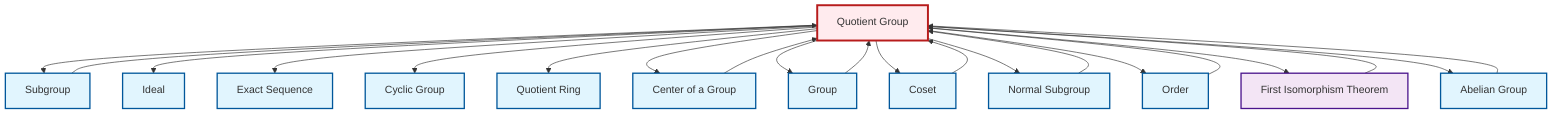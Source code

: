 graph TD
    classDef definition fill:#e1f5fe,stroke:#01579b,stroke-width:2px
    classDef theorem fill:#f3e5f5,stroke:#4a148c,stroke-width:2px
    classDef axiom fill:#fff3e0,stroke:#e65100,stroke-width:2px
    classDef example fill:#e8f5e9,stroke:#1b5e20,stroke-width:2px
    classDef current fill:#ffebee,stroke:#b71c1c,stroke-width:3px
    def-quotient-group["Quotient Group"]:::definition
    def-exact-sequence["Exact Sequence"]:::definition
    def-abelian-group["Abelian Group"]:::definition
    def-ideal["Ideal"]:::definition
    def-subgroup["Subgroup"]:::definition
    def-quotient-ring["Quotient Ring"]:::definition
    thm-first-isomorphism["First Isomorphism Theorem"]:::theorem
    def-coset["Coset"]:::definition
    def-normal-subgroup["Normal Subgroup"]:::definition
    def-center-of-group["Center of a Group"]:::definition
    def-order["Order"]:::definition
    def-cyclic-group["Cyclic Group"]:::definition
    def-group["Group"]:::definition
    def-quotient-group --> def-subgroup
    def-quotient-group --> def-ideal
    thm-first-isomorphism --> def-quotient-group
    def-quotient-group --> def-exact-sequence
    def-center-of-group --> def-quotient-group
    def-abelian-group --> def-quotient-group
    def-normal-subgroup --> def-quotient-group
    def-quotient-group --> def-cyclic-group
    def-quotient-group --> def-quotient-ring
    def-quotient-group --> def-center-of-group
    def-group --> def-quotient-group
    def-quotient-group --> def-group
    def-coset --> def-quotient-group
    def-quotient-group --> def-coset
    def-quotient-group --> def-normal-subgroup
    def-subgroup --> def-quotient-group
    def-quotient-group --> def-order
    def-order --> def-quotient-group
    def-quotient-group --> thm-first-isomorphism
    def-quotient-group --> def-abelian-group
    class def-quotient-group current